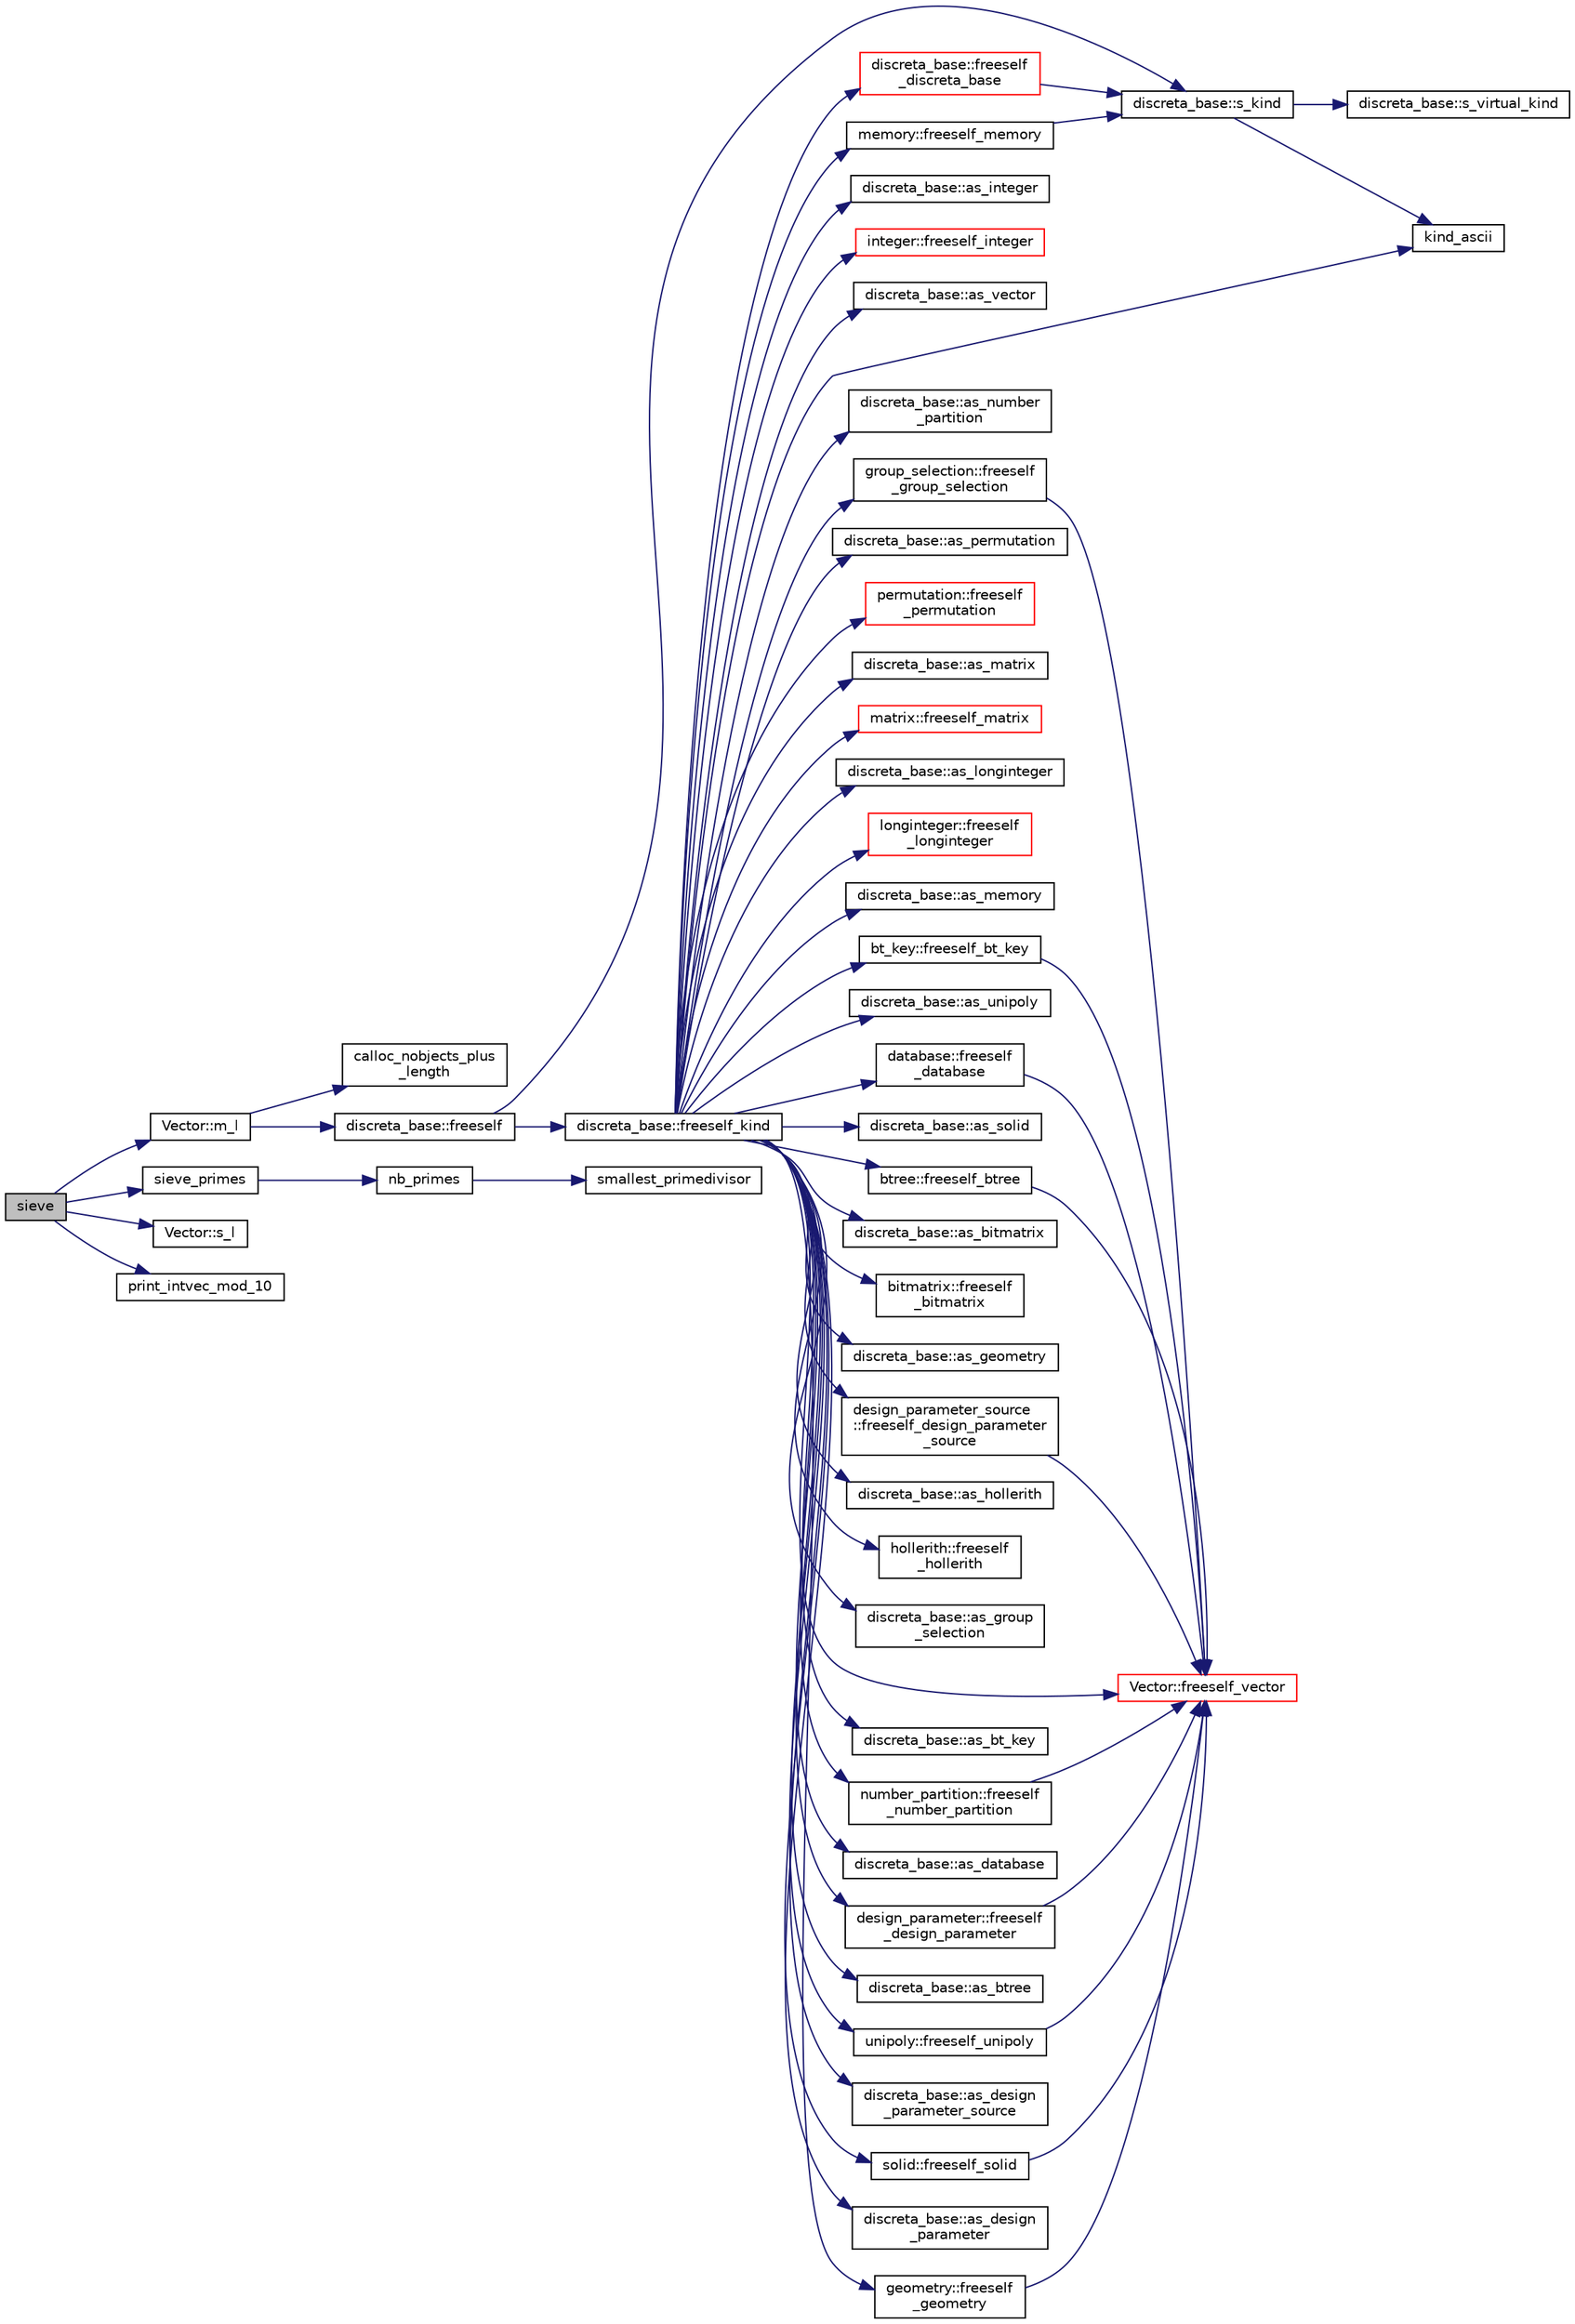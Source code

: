 digraph "sieve"
{
  edge [fontname="Helvetica",fontsize="10",labelfontname="Helvetica",labelfontsize="10"];
  node [fontname="Helvetica",fontsize="10",shape=record];
  rankdir="LR";
  Node3801 [label="sieve",height=0.2,width=0.4,color="black", fillcolor="grey75", style="filled", fontcolor="black"];
  Node3801 -> Node3802 [color="midnightblue",fontsize="10",style="solid",fontname="Helvetica"];
  Node3802 [label="Vector::m_l",height=0.2,width=0.4,color="black", fillcolor="white", style="filled",URL="$d5/db2/class_vector.html#a00f5520c2a6b4f5282a1a8bcf8ea74eb"];
  Node3802 -> Node3803 [color="midnightblue",fontsize="10",style="solid",fontname="Helvetica"];
  Node3803 [label="discreta_base::freeself",height=0.2,width=0.4,color="black", fillcolor="white", style="filled",URL="$d7/d71/classdiscreta__base.html#a9a3c9501a562293b5667c11b9174d6e5"];
  Node3803 -> Node3804 [color="midnightblue",fontsize="10",style="solid",fontname="Helvetica"];
  Node3804 [label="discreta_base::freeself_kind",height=0.2,width=0.4,color="black", fillcolor="white", style="filled",URL="$d7/d71/classdiscreta__base.html#a63a23ada2165b3838fab719ed458cec8"];
  Node3804 -> Node3805 [color="midnightblue",fontsize="10",style="solid",fontname="Helvetica"];
  Node3805 [label="discreta_base::freeself\l_discreta_base",height=0.2,width=0.4,color="red", fillcolor="white", style="filled",URL="$d7/d71/classdiscreta__base.html#a8b1ec2cee4566034441e066dc2c027db"];
  Node3805 -> Node3806 [color="midnightblue",fontsize="10",style="solid",fontname="Helvetica"];
  Node3806 [label="discreta_base::s_kind",height=0.2,width=0.4,color="black", fillcolor="white", style="filled",URL="$d7/d71/classdiscreta__base.html#a8a830025c74adbbc3362418a7c2ba157"];
  Node3806 -> Node3807 [color="midnightblue",fontsize="10",style="solid",fontname="Helvetica"];
  Node3807 [label="discreta_base::s_virtual_kind",height=0.2,width=0.4,color="black", fillcolor="white", style="filled",URL="$d7/d71/classdiscreta__base.html#a52778a6d6943a468be083d0785d418fb"];
  Node3806 -> Node3808 [color="midnightblue",fontsize="10",style="solid",fontname="Helvetica"];
  Node3808 [label="kind_ascii",height=0.2,width=0.4,color="black", fillcolor="white", style="filled",URL="$d9/d60/discreta_8h.html#ad0ce825a9f29bc6cec27e1b64cfe27bf"];
  Node3804 -> Node3812 [color="midnightblue",fontsize="10",style="solid",fontname="Helvetica"];
  Node3812 [label="discreta_base::as_integer",height=0.2,width=0.4,color="black", fillcolor="white", style="filled",URL="$d7/d71/classdiscreta__base.html#a00d7691eaf874fd283d942692fe8dd26"];
  Node3804 -> Node3813 [color="midnightblue",fontsize="10",style="solid",fontname="Helvetica"];
  Node3813 [label="integer::freeself_integer",height=0.2,width=0.4,color="red", fillcolor="white", style="filled",URL="$d0/de5/classinteger.html#a02eb557612c9db1820dd75a77151edc0"];
  Node3804 -> Node3814 [color="midnightblue",fontsize="10",style="solid",fontname="Helvetica"];
  Node3814 [label="discreta_base::as_vector",height=0.2,width=0.4,color="black", fillcolor="white", style="filled",URL="$d7/d71/classdiscreta__base.html#a7bdd6cae39c380b128ee9e17e42cf020"];
  Node3804 -> Node3815 [color="midnightblue",fontsize="10",style="solid",fontname="Helvetica"];
  Node3815 [label="Vector::freeself_vector",height=0.2,width=0.4,color="red", fillcolor="white", style="filled",URL="$d5/db2/class_vector.html#ad55c58937ca8fb342247a2c0fb572d20"];
  Node3804 -> Node3817 [color="midnightblue",fontsize="10",style="solid",fontname="Helvetica"];
  Node3817 [label="discreta_base::as_number\l_partition",height=0.2,width=0.4,color="black", fillcolor="white", style="filled",URL="$d7/d71/classdiscreta__base.html#a307aa09de0e925d46697707968ffab00"];
  Node3804 -> Node3818 [color="midnightblue",fontsize="10",style="solid",fontname="Helvetica"];
  Node3818 [label="number_partition::freeself\l_number_partition",height=0.2,width=0.4,color="black", fillcolor="white", style="filled",URL="$df/d50/classnumber__partition.html#aa74111c1c8cd218b654e7b7c1ca42eb5"];
  Node3818 -> Node3815 [color="midnightblue",fontsize="10",style="solid",fontname="Helvetica"];
  Node3804 -> Node3819 [color="midnightblue",fontsize="10",style="solid",fontname="Helvetica"];
  Node3819 [label="discreta_base::as_permutation",height=0.2,width=0.4,color="black", fillcolor="white", style="filled",URL="$d7/d71/classdiscreta__base.html#aa4e72f36a82984239b12ae831e131098"];
  Node3804 -> Node3820 [color="midnightblue",fontsize="10",style="solid",fontname="Helvetica"];
  Node3820 [label="permutation::freeself\l_permutation",height=0.2,width=0.4,color="red", fillcolor="white", style="filled",URL="$d0/d08/classpermutation.html#a1f86343fa765d71c976d79e5ce372c12"];
  Node3804 -> Node3821 [color="midnightblue",fontsize="10",style="solid",fontname="Helvetica"];
  Node3821 [label="discreta_base::as_matrix",height=0.2,width=0.4,color="black", fillcolor="white", style="filled",URL="$d7/d71/classdiscreta__base.html#ae4d7f56d917a4707b838fbffde6467ff"];
  Node3804 -> Node3822 [color="midnightblue",fontsize="10",style="solid",fontname="Helvetica"];
  Node3822 [label="matrix::freeself_matrix",height=0.2,width=0.4,color="red", fillcolor="white", style="filled",URL="$d1/d8d/classmatrix.html#ab47d61820499f35c15bf82fb6a3b9bd1"];
  Node3804 -> Node3824 [color="midnightblue",fontsize="10",style="solid",fontname="Helvetica"];
  Node3824 [label="discreta_base::as_longinteger",height=0.2,width=0.4,color="black", fillcolor="white", style="filled",URL="$d7/d71/classdiscreta__base.html#a20a094639eb711b10c8694c51937f7cd"];
  Node3804 -> Node3825 [color="midnightblue",fontsize="10",style="solid",fontname="Helvetica"];
  Node3825 [label="longinteger::freeself\l_longinteger",height=0.2,width=0.4,color="red", fillcolor="white", style="filled",URL="$d3/d71/classlonginteger.html#a82006f4b7c6bf897de0387497e16c219"];
  Node3804 -> Node3827 [color="midnightblue",fontsize="10",style="solid",fontname="Helvetica"];
  Node3827 [label="discreta_base::as_memory",height=0.2,width=0.4,color="black", fillcolor="white", style="filled",URL="$d7/d71/classdiscreta__base.html#ad94b2d7dce0cd4fa22db57f6e79c4bd2"];
  Node3804 -> Node3828 [color="midnightblue",fontsize="10",style="solid",fontname="Helvetica"];
  Node3828 [label="memory::freeself_memory",height=0.2,width=0.4,color="black", fillcolor="white", style="filled",URL="$d8/d99/classmemory.html#a19366f9105d79a0e818cc19255d7ef4f"];
  Node3828 -> Node3806 [color="midnightblue",fontsize="10",style="solid",fontname="Helvetica"];
  Node3804 -> Node3829 [color="midnightblue",fontsize="10",style="solid",fontname="Helvetica"];
  Node3829 [label="discreta_base::as_unipoly",height=0.2,width=0.4,color="black", fillcolor="white", style="filled",URL="$d7/d71/classdiscreta__base.html#ad50d8027f039fe5c2478cddb243adc9d"];
  Node3804 -> Node3830 [color="midnightblue",fontsize="10",style="solid",fontname="Helvetica"];
  Node3830 [label="unipoly::freeself_unipoly",height=0.2,width=0.4,color="black", fillcolor="white", style="filled",URL="$d1/d89/classunipoly.html#aad315db6c6adb555a0c63877aab7d27e"];
  Node3830 -> Node3815 [color="midnightblue",fontsize="10",style="solid",fontname="Helvetica"];
  Node3804 -> Node3831 [color="midnightblue",fontsize="10",style="solid",fontname="Helvetica"];
  Node3831 [label="discreta_base::as_solid",height=0.2,width=0.4,color="black", fillcolor="white", style="filled",URL="$d7/d71/classdiscreta__base.html#a1fc5f2b85ec97ab0a69dd64903c970a5"];
  Node3804 -> Node3832 [color="midnightblue",fontsize="10",style="solid",fontname="Helvetica"];
  Node3832 [label="solid::freeself_solid",height=0.2,width=0.4,color="black", fillcolor="white", style="filled",URL="$d8/def/classsolid.html#a84c2f0abd7b24b1cf2ccefa9c99567fe"];
  Node3832 -> Node3815 [color="midnightblue",fontsize="10",style="solid",fontname="Helvetica"];
  Node3804 -> Node3833 [color="midnightblue",fontsize="10",style="solid",fontname="Helvetica"];
  Node3833 [label="discreta_base::as_bitmatrix",height=0.2,width=0.4,color="black", fillcolor="white", style="filled",URL="$d7/d71/classdiscreta__base.html#a071ad54ea8ef6c9d1d15f532e5a76df6"];
  Node3804 -> Node3834 [color="midnightblue",fontsize="10",style="solid",fontname="Helvetica"];
  Node3834 [label="bitmatrix::freeself\l_bitmatrix",height=0.2,width=0.4,color="black", fillcolor="white", style="filled",URL="$de/dc8/classbitmatrix.html#a4b84eed56a244df63819eae6b7ba1eff"];
  Node3804 -> Node3835 [color="midnightblue",fontsize="10",style="solid",fontname="Helvetica"];
  Node3835 [label="discreta_base::as_geometry",height=0.2,width=0.4,color="black", fillcolor="white", style="filled",URL="$d7/d71/classdiscreta__base.html#a38fc7b4cdd830703e9d87354b79bc5c8"];
  Node3804 -> Node3836 [color="midnightblue",fontsize="10",style="solid",fontname="Helvetica"];
  Node3836 [label="geometry::freeself\l_geometry",height=0.2,width=0.4,color="black", fillcolor="white", style="filled",URL="$da/d44/classgeometry.html#a504b1b52d24b4ae00d9fd0b7838b57e6"];
  Node3836 -> Node3815 [color="midnightblue",fontsize="10",style="solid",fontname="Helvetica"];
  Node3804 -> Node3837 [color="midnightblue",fontsize="10",style="solid",fontname="Helvetica"];
  Node3837 [label="discreta_base::as_hollerith",height=0.2,width=0.4,color="black", fillcolor="white", style="filled",URL="$d7/d71/classdiscreta__base.html#a3e66f82711f314710107e2f29e589690"];
  Node3804 -> Node3838 [color="midnightblue",fontsize="10",style="solid",fontname="Helvetica"];
  Node3838 [label="hollerith::freeself\l_hollerith",height=0.2,width=0.4,color="black", fillcolor="white", style="filled",URL="$d8/d99/classhollerith.html#a240d1b30780c9e09323d0b3ad5e2d1f7"];
  Node3804 -> Node3839 [color="midnightblue",fontsize="10",style="solid",fontname="Helvetica"];
  Node3839 [label="discreta_base::as_group\l_selection",height=0.2,width=0.4,color="black", fillcolor="white", style="filled",URL="$d7/d71/classdiscreta__base.html#aae1bac4883c567718bef9fb610abbdc8"];
  Node3804 -> Node3840 [color="midnightblue",fontsize="10",style="solid",fontname="Helvetica"];
  Node3840 [label="group_selection::freeself\l_group_selection",height=0.2,width=0.4,color="black", fillcolor="white", style="filled",URL="$d6/db0/classgroup__selection.html#a778b1a466858bf7f90516eeba1795798"];
  Node3840 -> Node3815 [color="midnightblue",fontsize="10",style="solid",fontname="Helvetica"];
  Node3804 -> Node3841 [color="midnightblue",fontsize="10",style="solid",fontname="Helvetica"];
  Node3841 [label="discreta_base::as_bt_key",height=0.2,width=0.4,color="black", fillcolor="white", style="filled",URL="$d7/d71/classdiscreta__base.html#a2734c6e08dca17cf6588bd5064ec1b9f"];
  Node3804 -> Node3842 [color="midnightblue",fontsize="10",style="solid",fontname="Helvetica"];
  Node3842 [label="bt_key::freeself_bt_key",height=0.2,width=0.4,color="black", fillcolor="white", style="filled",URL="$d1/de5/classbt__key.html#aad1f5a9b943d3ae072f1d09a9bb126c6"];
  Node3842 -> Node3815 [color="midnightblue",fontsize="10",style="solid",fontname="Helvetica"];
  Node3804 -> Node3843 [color="midnightblue",fontsize="10",style="solid",fontname="Helvetica"];
  Node3843 [label="discreta_base::as_database",height=0.2,width=0.4,color="black", fillcolor="white", style="filled",URL="$d7/d71/classdiscreta__base.html#ab055d39d58210a2b03ba3d33703b09a9"];
  Node3804 -> Node3844 [color="midnightblue",fontsize="10",style="solid",fontname="Helvetica"];
  Node3844 [label="database::freeself\l_database",height=0.2,width=0.4,color="black", fillcolor="white", style="filled",URL="$db/d72/classdatabase.html#a4dc263211f9b364e4fa733c8cf53e066"];
  Node3844 -> Node3815 [color="midnightblue",fontsize="10",style="solid",fontname="Helvetica"];
  Node3804 -> Node3845 [color="midnightblue",fontsize="10",style="solid",fontname="Helvetica"];
  Node3845 [label="discreta_base::as_btree",height=0.2,width=0.4,color="black", fillcolor="white", style="filled",URL="$d7/d71/classdiscreta__base.html#a78e76674cef2ec113c17989c11288778"];
  Node3804 -> Node3846 [color="midnightblue",fontsize="10",style="solid",fontname="Helvetica"];
  Node3846 [label="btree::freeself_btree",height=0.2,width=0.4,color="black", fillcolor="white", style="filled",URL="$dd/db0/classbtree.html#af866a69c5f887781efdcd491d71f2c28"];
  Node3846 -> Node3815 [color="midnightblue",fontsize="10",style="solid",fontname="Helvetica"];
  Node3804 -> Node3847 [color="midnightblue",fontsize="10",style="solid",fontname="Helvetica"];
  Node3847 [label="discreta_base::as_design\l_parameter_source",height=0.2,width=0.4,color="black", fillcolor="white", style="filled",URL="$d7/d71/classdiscreta__base.html#a59cbf837c6582ded5bc586265d13d81a"];
  Node3804 -> Node3848 [color="midnightblue",fontsize="10",style="solid",fontname="Helvetica"];
  Node3848 [label="design_parameter_source\l::freeself_design_parameter\l_source",height=0.2,width=0.4,color="black", fillcolor="white", style="filled",URL="$df/d4b/classdesign__parameter__source.html#a61e751fbde5330ede70525d4953bbc79"];
  Node3848 -> Node3815 [color="midnightblue",fontsize="10",style="solid",fontname="Helvetica"];
  Node3804 -> Node3849 [color="midnightblue",fontsize="10",style="solid",fontname="Helvetica"];
  Node3849 [label="discreta_base::as_design\l_parameter",height=0.2,width=0.4,color="black", fillcolor="white", style="filled",URL="$d7/d71/classdiscreta__base.html#aab24ff38ea1c5471ab3de42e014d0f2a"];
  Node3804 -> Node3850 [color="midnightblue",fontsize="10",style="solid",fontname="Helvetica"];
  Node3850 [label="design_parameter::freeself\l_design_parameter",height=0.2,width=0.4,color="black", fillcolor="white", style="filled",URL="$da/d94/classdesign__parameter.html#a0e7274960527530080b673a9d9e53fed"];
  Node3850 -> Node3815 [color="midnightblue",fontsize="10",style="solid",fontname="Helvetica"];
  Node3804 -> Node3808 [color="midnightblue",fontsize="10",style="solid",fontname="Helvetica"];
  Node3803 -> Node3806 [color="midnightblue",fontsize="10",style="solid",fontname="Helvetica"];
  Node3802 -> Node3851 [color="midnightblue",fontsize="10",style="solid",fontname="Helvetica"];
  Node3851 [label="calloc_nobjects_plus\l_length",height=0.2,width=0.4,color="black", fillcolor="white", style="filled",URL="$d9/d60/discreta_8h.html#a71599d54c8c17dfa065a363f5cdd0aa4"];
  Node3801 -> Node3852 [color="midnightblue",fontsize="10",style="solid",fontname="Helvetica"];
  Node3852 [label="sieve_primes",height=0.2,width=0.4,color="black", fillcolor="white", style="filled",URL="$d3/d72/global_8_c.html#aee0955bf933f6d61c37e426a4254e1bd"];
  Node3852 -> Node3853 [color="midnightblue",fontsize="10",style="solid",fontname="Helvetica"];
  Node3853 [label="nb_primes",height=0.2,width=0.4,color="black", fillcolor="white", style="filled",URL="$d3/d72/global_8_c.html#a41da378679c384026d4b3cb2941236df"];
  Node3853 -> Node3854 [color="midnightblue",fontsize="10",style="solid",fontname="Helvetica"];
  Node3854 [label="smallest_primedivisor",height=0.2,width=0.4,color="black", fillcolor="white", style="filled",URL="$de/dc5/algebra__and__number__theory_8h.html#a89238384b70e5f0f19ac179ca88d468d"];
  Node3801 -> Node3855 [color="midnightblue",fontsize="10",style="solid",fontname="Helvetica"];
  Node3855 [label="Vector::s_l",height=0.2,width=0.4,color="black", fillcolor="white", style="filled",URL="$d5/db2/class_vector.html#ad2dc082288f858d22a528832289e0704"];
  Node3801 -> Node3856 [color="midnightblue",fontsize="10",style="solid",fontname="Helvetica"];
  Node3856 [label="print_intvec_mod_10",height=0.2,width=0.4,color="black", fillcolor="white", style="filled",URL="$d3/d72/global_8_c.html#ae17c26bafae8d998ec75a721feede289"];
}
